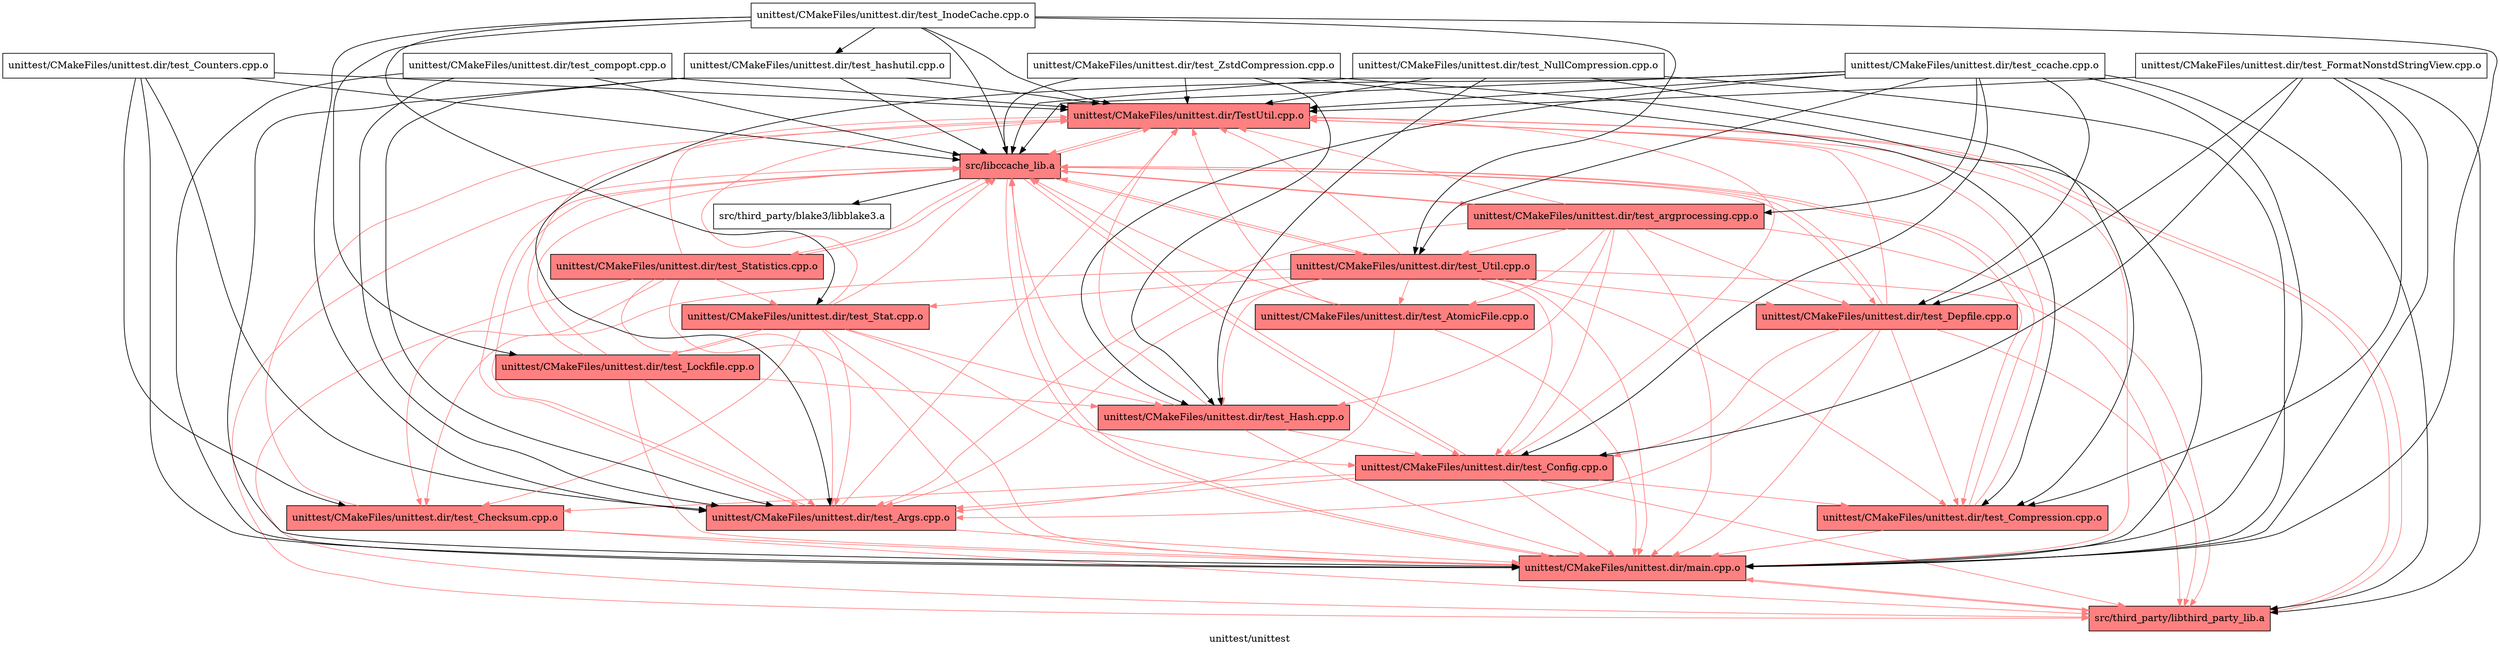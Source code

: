 digraph "unittest/unittest" {
	label="unittest/unittest";

	Node0x55c057247418 [shape=record,shape=record,style=filled,fillcolor="1.000000 0.5 1",label="{unittest/CMakeFiles/unittest.dir/TestUtil.cpp.o}"];
	Node0x55c057247418 -> Node0x55c0572478c8[color="1.000000 0.5 1"];
	Node0x55c057247418 -> Node0x55c057246978[color="1.000000 0.5 1"];
	Node0x55c0572478c8 [shape=record,shape=record,style=filled,fillcolor="1.000000 0.5 1",label="{src/libccache_lib.a}"];
	Node0x55c0572478c8 -> Node0x55c057247418[color="1.000000 0.5 1"];
	Node0x55c0572478c8 -> Node0x55c057246658[color="1.000000 0.5 1"];
	Node0x55c0572478c8 -> Node0x55c057245bb8[color="1.000000 0.5 1"];
	Node0x55c0572478c8 -> Node0x55c057246978[color="1.000000 0.5 1"];
	Node0x55c0572478c8 -> Node0x55c057246d38[color="1.000000 0.5 1"];
	Node0x55c0572478c8 -> Node0x55c057245488[color="1.000000 0.5 1"];
	Node0x55c0572478c8 -> Node0x55c057245398[color="1.000000 0.5 1"];
	Node0x55c0572478c8 -> Node0x55c057246e28;
	Node0x55c0572478c8 -> Node0x55c0572452f8[color="1.000000 0.5 1"];
	Node0x55c0572478c8 -> Node0x55c0572463d8[color="1.000000 0.5 1"];
	Node0x55c0572478c8 -> Node0x55c0572467e8[color="1.000000 0.5 1"];
	Node0x55c057246978 [shape=record,shape=record,style=filled,fillcolor="1.000000 0.5 1",label="{src/third_party/libthird_party_lib.a}"];
	Node0x55c057246978 -> Node0x55c057247418[color="1.000000 0.5 1"];
	Node0x55c057246978 -> Node0x55c057246d38[color="1.000000 0.5 1"];
	Node0x55c057246d38 [shape=record,shape=record,style=filled,fillcolor="1.000000 0.5 1",label="{unittest/CMakeFiles/unittest.dir/main.cpp.o}"];
	Node0x55c057246d38 -> Node0x55c057247418[color="1.000000 0.5 1"];
	Node0x55c057246d38 -> Node0x55c0572478c8[color="1.000000 0.5 1"];
	Node0x55c057246d38 -> Node0x55c057246978[color="1.000000 0.5 1"];
	Node0x55c057246658 [shape=record,shape=record,style=filled,fillcolor="1.000000 0.5 1",label="{unittest/CMakeFiles/unittest.dir/test_Args.cpp.o}"];
	Node0x55c057246658 -> Node0x55c057247418[color="1.000000 0.5 1"];
	Node0x55c057246658 -> Node0x55c057246d38[color="1.000000 0.5 1"];
	Node0x55c057246658 -> Node0x55c0572478c8[color="1.000000 0.5 1"];
	Node0x55c057246d88 [shape=record,shape=record,style=filled,fillcolor="1.000000 0.5 1",label="{unittest/CMakeFiles/unittest.dir/test_AtomicFile.cpp.o}"];
	Node0x55c057246d88 -> Node0x55c057247418[color="1.000000 0.5 1"];
	Node0x55c057246d88 -> Node0x55c057246d38[color="1.000000 0.5 1"];
	Node0x55c057246d88 -> Node0x55c057246658[color="1.000000 0.5 1"];
	Node0x55c057246d88 -> Node0x55c0572478c8[color="1.000000 0.5 1"];
	Node0x55c057247508 [shape=record,shape=record,style=filled,fillcolor="1.000000 0.5 1",label="{unittest/CMakeFiles/unittest.dir/test_Checksum.cpp.o}"];
	Node0x55c057247508 -> Node0x55c057247418[color="1.000000 0.5 1"];
	Node0x55c057247508 -> Node0x55c057246d38[color="1.000000 0.5 1"];
	Node0x55c057247508 -> Node0x55c057246978[color="1.000000 0.5 1"];
	Node0x55c057245488 [shape=record,shape=record,style=filled,fillcolor="1.000000 0.5 1",label="{unittest/CMakeFiles/unittest.dir/test_Compression.cpp.o}"];
	Node0x55c057245488 -> Node0x55c057247418[color="1.000000 0.5 1"];
	Node0x55c057245488 -> Node0x55c057246d38[color="1.000000 0.5 1"];
	Node0x55c057245488 -> Node0x55c0572478c8[color="1.000000 0.5 1"];
	Node0x55c057245bb8 [shape=record,shape=record,style=filled,fillcolor="1.000000 0.5 1",label="{unittest/CMakeFiles/unittest.dir/test_Config.cpp.o}"];
	Node0x55c057245bb8 -> Node0x55c057247418[color="1.000000 0.5 1"];
	Node0x55c057245bb8 -> Node0x55c057246d38[color="1.000000 0.5 1"];
	Node0x55c057245bb8 -> Node0x55c057246658[color="1.000000 0.5 1"];
	Node0x55c057245bb8 -> Node0x55c057247508[color="1.000000 0.5 1"];
	Node0x55c057245bb8 -> Node0x55c057245488[color="1.000000 0.5 1"];
	Node0x55c057245bb8 -> Node0x55c0572478c8[color="1.000000 0.5 1"];
	Node0x55c057245bb8 -> Node0x55c057246978[color="1.000000 0.5 1"];
	Node0x55c057246158 [shape=record,shape=record,label="{unittest/CMakeFiles/unittest.dir/test_Counters.cpp.o}"];
	Node0x55c057246158 -> Node0x55c057247418;
	Node0x55c057246158 -> Node0x55c057246d38;
	Node0x55c057246158 -> Node0x55c057246658;
	Node0x55c057246158 -> Node0x55c057247508;
	Node0x55c057246158 -> Node0x55c0572478c8;
	Node0x55c057245398 [shape=record,shape=record,style=filled,fillcolor="1.000000 0.5 1",label="{unittest/CMakeFiles/unittest.dir/test_Depfile.cpp.o}"];
	Node0x55c057245398 -> Node0x55c057247418[color="1.000000 0.5 1"];
	Node0x55c057245398 -> Node0x55c057246d38[color="1.000000 0.5 1"];
	Node0x55c057245398 -> Node0x55c057246658[color="1.000000 0.5 1"];
	Node0x55c057245398 -> Node0x55c057245488[color="1.000000 0.5 1"];
	Node0x55c057245398 -> Node0x55c057245bb8[color="1.000000 0.5 1"];
	Node0x55c057245398 -> Node0x55c0572478c8[color="1.000000 0.5 1"];
	Node0x55c057245398 -> Node0x55c057246978[color="1.000000 0.5 1"];
	Node0x55c057245848 [shape=record,shape=record,label="{unittest/CMakeFiles/unittest.dir/test_FormatNonstdStringView.cpp.o}"];
	Node0x55c057245848 -> Node0x55c057247418;
	Node0x55c057245848 -> Node0x55c057246d38;
	Node0x55c057245848 -> Node0x55c057245488;
	Node0x55c057245848 -> Node0x55c057245bb8;
	Node0x55c057245848 -> Node0x55c057245398;
	Node0x55c057245848 -> Node0x55c057246978;
	Node0x55c0572464c8 [shape=record,shape=record,style=filled,fillcolor="1.000000 0.5 1",label="{unittest/CMakeFiles/unittest.dir/test_Hash.cpp.o}"];
	Node0x55c0572464c8 -> Node0x55c057247418[color="1.000000 0.5 1"];
	Node0x55c0572464c8 -> Node0x55c057246d38[color="1.000000 0.5 1"];
	Node0x55c0572464c8 -> Node0x55c057245bb8[color="1.000000 0.5 1"];
	Node0x55c0572464c8 -> Node0x55c0572478c8[color="1.000000 0.5 1"];
	Node0x55c057246748 [shape=record,shape=record,style=filled,fillcolor="1.000000 0.5 1",label="{unittest/CMakeFiles/unittest.dir/test_Lockfile.cpp.o}"];
	Node0x55c057246748 -> Node0x55c057247418[color="1.000000 0.5 1"];
	Node0x55c057246748 -> Node0x55c057246d38[color="1.000000 0.5 1"];
	Node0x55c057246748 -> Node0x55c057246658[color="1.000000 0.5 1"];
	Node0x55c057246748 -> Node0x55c0572464c8[color="1.000000 0.5 1"];
	Node0x55c057246748 -> Node0x55c0572478c8[color="1.000000 0.5 1"];
	Node0x55c0572473c8 [shape=record,shape=record,label="{unittest/CMakeFiles/unittest.dir/test_NullCompression.cpp.o}"];
	Node0x55c0572473c8 -> Node0x55c057247418;
	Node0x55c0572473c8 -> Node0x55c057246d38;
	Node0x55c0572473c8 -> Node0x55c057245488;
	Node0x55c0572473c8 -> Node0x55c0572464c8;
	Node0x55c0572473c8 -> Node0x55c0572478c8;
	Node0x55c057247698 [shape=record,shape=record,style=filled,fillcolor="1.000000 0.5 1",label="{unittest/CMakeFiles/unittest.dir/test_Stat.cpp.o}"];
	Node0x55c057247698 -> Node0x55c057247418[color="1.000000 0.5 1"];
	Node0x55c057247698 -> Node0x55c057246d38[color="1.000000 0.5 1"];
	Node0x55c057247698 -> Node0x55c057246658[color="1.000000 0.5 1"];
	Node0x55c057247698 -> Node0x55c057247508[color="1.000000 0.5 1"];
	Node0x55c057247698 -> Node0x55c057245bb8[color="1.000000 0.5 1"];
	Node0x55c057247698 -> Node0x55c0572464c8[color="1.000000 0.5 1"];
	Node0x55c057247698 -> Node0x55c057246748[color="1.000000 0.5 1"];
	Node0x55c057247698 -> Node0x55c0572478c8[color="1.000000 0.5 1"];
	Node0x55c0572452f8 [shape=record,shape=record,style=filled,fillcolor="1.000000 0.5 1",label="{unittest/CMakeFiles/unittest.dir/test_Statistics.cpp.o}"];
	Node0x55c0572452f8 -> Node0x55c057247418[color="1.000000 0.5 1"];
	Node0x55c0572452f8 -> Node0x55c057246d38[color="1.000000 0.5 1"];
	Node0x55c0572452f8 -> Node0x55c057246658[color="1.000000 0.5 1"];
	Node0x55c0572452f8 -> Node0x55c057247508[color="1.000000 0.5 1"];
	Node0x55c0572452f8 -> Node0x55c057247698[color="1.000000 0.5 1"];
	Node0x55c0572452f8 -> Node0x55c0572478c8[color="1.000000 0.5 1"];
	Node0x55c0572452f8 -> Node0x55c057246978[color="1.000000 0.5 1"];
	Node0x55c0572463d8 [shape=record,shape=record,style=filled,fillcolor="1.000000 0.5 1",label="{unittest/CMakeFiles/unittest.dir/test_Util.cpp.o}"];
	Node0x55c0572463d8 -> Node0x55c057247418[color="1.000000 0.5 1"];
	Node0x55c0572463d8 -> Node0x55c057246d38[color="1.000000 0.5 1"];
	Node0x55c0572463d8 -> Node0x55c057246658[color="1.000000 0.5 1"];
	Node0x55c0572463d8 -> Node0x55c057246d88[color="1.000000 0.5 1"];
	Node0x55c0572463d8 -> Node0x55c057247508[color="1.000000 0.5 1"];
	Node0x55c0572463d8 -> Node0x55c057245488[color="1.000000 0.5 1"];
	Node0x55c0572463d8 -> Node0x55c057245bb8[color="1.000000 0.5 1"];
	Node0x55c0572463d8 -> Node0x55c057245398[color="1.000000 0.5 1"];
	Node0x55c0572463d8 -> Node0x55c0572464c8[color="1.000000 0.5 1"];
	Node0x55c0572463d8 -> Node0x55c057247698[color="1.000000 0.5 1"];
	Node0x55c0572463d8 -> Node0x55c0572478c8[color="1.000000 0.5 1"];
	Node0x55c0572463d8 -> Node0x55c057246978[color="1.000000 0.5 1"];
	Node0x55c057246bf8 [shape=record,shape=record,label="{unittest/CMakeFiles/unittest.dir/test_ZstdCompression.cpp.o}"];
	Node0x55c057246bf8 -> Node0x55c057247418;
	Node0x55c057246bf8 -> Node0x55c057246d38;
	Node0x55c057246bf8 -> Node0x55c057245488;
	Node0x55c057246bf8 -> Node0x55c0572464c8;
	Node0x55c057246bf8 -> Node0x55c0572478c8;
	Node0x55c0572467e8 [shape=record,shape=record,style=filled,fillcolor="1.000000 0.5 1",label="{unittest/CMakeFiles/unittest.dir/test_argprocessing.cpp.o}"];
	Node0x55c0572467e8 -> Node0x55c057247418[color="1.000000 0.5 1"];
	Node0x55c0572467e8 -> Node0x55c057246d38[color="1.000000 0.5 1"];
	Node0x55c0572467e8 -> Node0x55c057246658[color="1.000000 0.5 1"];
	Node0x55c0572467e8 -> Node0x55c057246d88[color="1.000000 0.5 1"];
	Node0x55c0572467e8 -> Node0x55c057245bb8[color="1.000000 0.5 1"];
	Node0x55c0572467e8 -> Node0x55c057245398[color="1.000000 0.5 1"];
	Node0x55c0572467e8 -> Node0x55c0572464c8[color="1.000000 0.5 1"];
	Node0x55c0572467e8 -> Node0x55c0572463d8[color="1.000000 0.5 1"];
	Node0x55c0572467e8 -> Node0x55c0572478c8[color="1.000000 0.5 1"];
	Node0x55c0572467e8 -> Node0x55c057246978[color="1.000000 0.5 1"];
	Node0x55c057247968 [shape=record,shape=record,label="{unittest/CMakeFiles/unittest.dir/test_ccache.cpp.o}"];
	Node0x55c057247968 -> Node0x55c057247418;
	Node0x55c057247968 -> Node0x55c057246d38;
	Node0x55c057247968 -> Node0x55c057246658;
	Node0x55c057247968 -> Node0x55c057245bb8;
	Node0x55c057247968 -> Node0x55c057245398;
	Node0x55c057247968 -> Node0x55c0572464c8;
	Node0x55c057247968 -> Node0x55c0572463d8;
	Node0x55c057247968 -> Node0x55c0572467e8;
	Node0x55c057247968 -> Node0x55c0572478c8;
	Node0x55c057247968 -> Node0x55c057246978;
	Node0x55c057245d48 [shape=record,shape=record,label="{unittest/CMakeFiles/unittest.dir/test_compopt.cpp.o}"];
	Node0x55c057245d48 -> Node0x55c057247418;
	Node0x55c057245d48 -> Node0x55c057246d38;
	Node0x55c057245d48 -> Node0x55c057246658;
	Node0x55c057245d48 -> Node0x55c0572478c8;
	Node0x55c0572469c8 [shape=record,shape=record,label="{unittest/CMakeFiles/unittest.dir/test_hashutil.cpp.o}"];
	Node0x55c0572469c8 -> Node0x55c057247418;
	Node0x55c0572469c8 -> Node0x55c057246d38;
	Node0x55c0572469c8 -> Node0x55c057246658;
	Node0x55c0572469c8 -> Node0x55c0572478c8;
	Node0x55c057247648 [shape=record,shape=record,label="{unittest/CMakeFiles/unittest.dir/test_InodeCache.cpp.o}"];
	Node0x55c057247648 -> Node0x55c057247418;
	Node0x55c057247648 -> Node0x55c057246d38;
	Node0x55c057247648 -> Node0x55c057246658;
	Node0x55c057247648 -> Node0x55c057246748;
	Node0x55c057247648 -> Node0x55c057247698;
	Node0x55c057247648 -> Node0x55c0572463d8;
	Node0x55c057247648 -> Node0x55c0572469c8;
	Node0x55c057247648 -> Node0x55c0572478c8;
	Node0x55c057246e28 [shape=record,shape=record,label="{src/third_party/blake3/libblake3.a}"];
}

